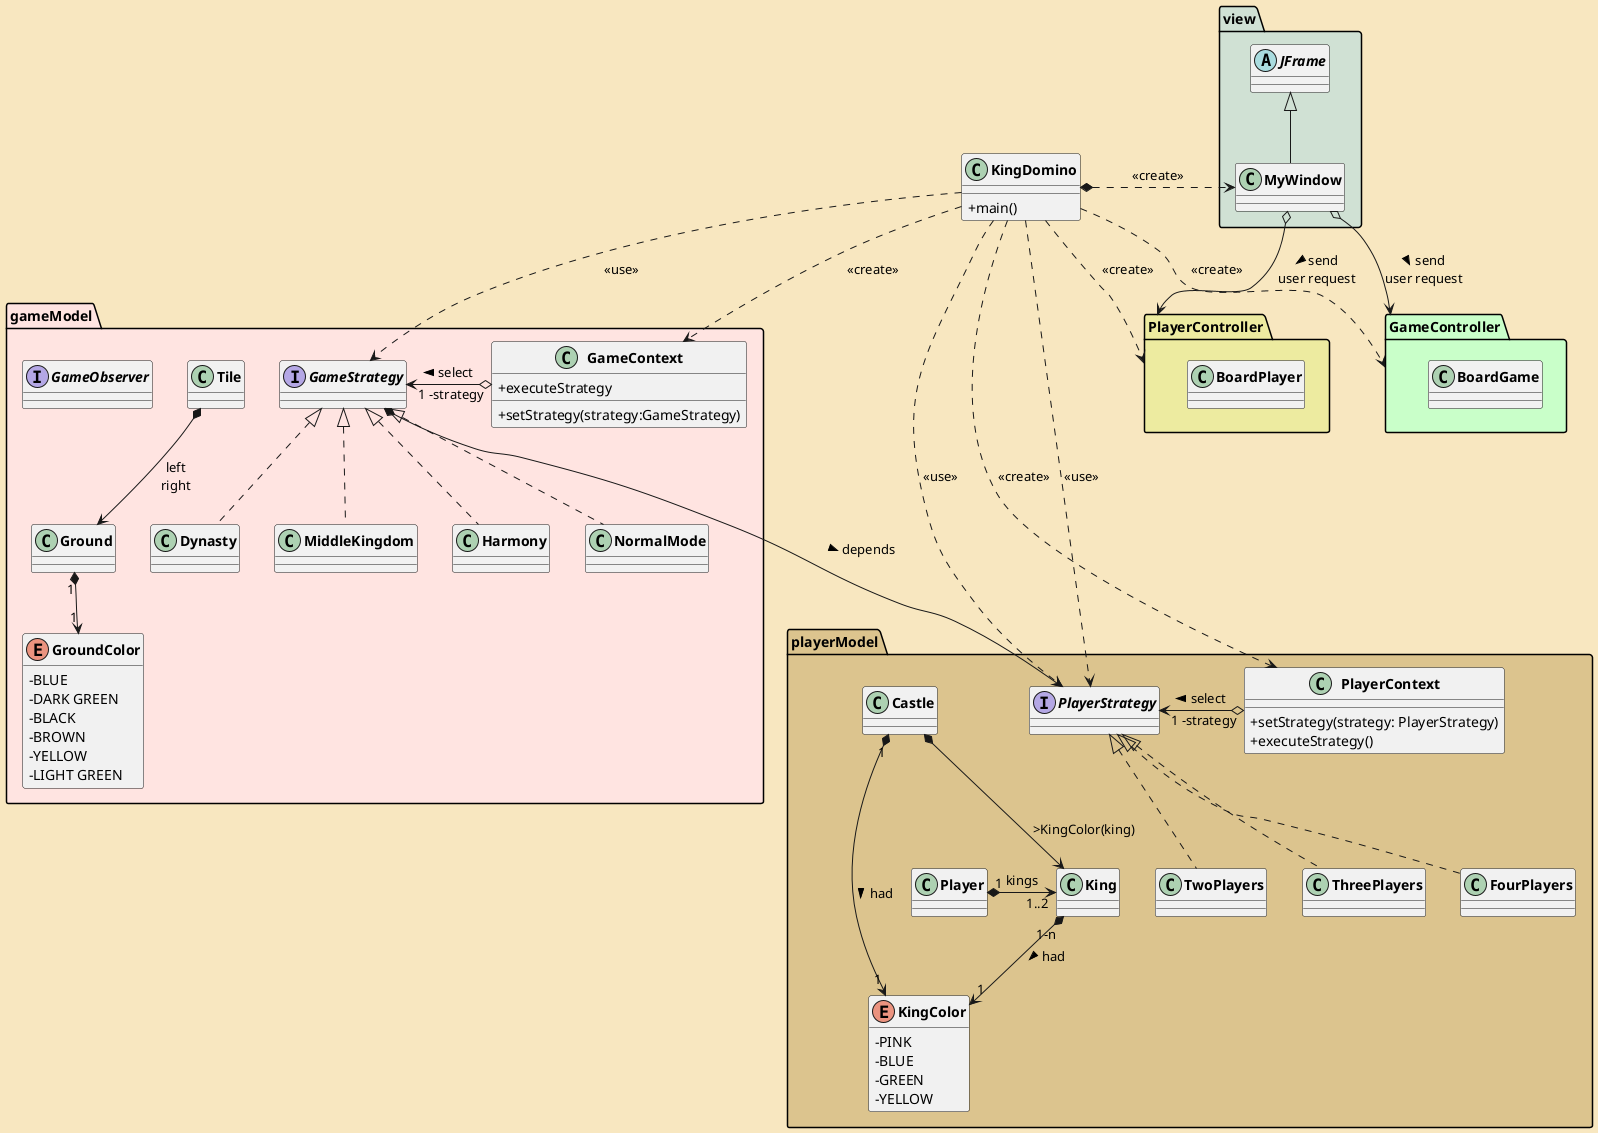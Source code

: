 @startuml
'skinparam style strictuml
skinparam classAttributeIconSize 0
skinparam classFontStyle Bold
hide enum methods
skinparam BackgroundColor Strategy

'class main qui va executer le jeu
class KingDomino{
+main()
}


'package VIEW
package view #D0E1D4{
    'application du jeu (design avec Swing)
    class MyWindow extends JFrame{

    }
    'JFRAME
    abstract class JFrame{
    }
}
'package CONTROLLER
package GameController #technology{
    ' plateau de jeu
    class BoardGame{

    }
}
'package PlayerController
package PlayerController #EDEBA0{
    'plateau du joueur
        class BoardPlayer{

        }
}
'package MODEL jeu
package gameModel #mistyrose{
    'tuiles numéroté
    class Tile{

    }
    'coté de la tuile (droite ou gauche)
    class Ground{

    }
    'couleur des cotés de la tuile
    enum GroundColor{
    -BLUE
    -DARK GREEN
    -BLACK
    -BROWN
    -YELLOW
    -LIGHT GREEN
    }
    'strategy permettant de pouvoir choisir le jeu qu'on veut
    interface GameStrategy{

    }
    'contexte du jeu
    class GameContext{
    +setStrategy(strategy:GameStrategy)
    +executeStrategy
    }
    class NormalMode implements GameStrategy{

    }
    'classe dynastie
    class Dynasty implements GameStrategy{

    }
    'class empire du milieu
    class MiddleKingdom implements GameStrategy{

    }

    'class harmonie
    class Harmony implements GameStrategy{

    }
    'interface observer qui va permettre de notifier les changements
    interface GameObserver{
'aussi le score final
    }
}
'package model joueur
package playerModel #DCC48E{
    'interface players
    interface PlayerStrategy{

    }
    'class contexte de la stratégie
    class PlayerContext{
    + setStrategy(strategy: PlayerStrategy)
    + executeStrategy()
    }
    class TwoPlayers implements PlayerStrategy{

    }

    class ThreePlayers implements PlayerStrategy{
    }

   class FourPlayers implements PlayerStrategy{

   }
    'joueur
    class Player{

    }

    'roi
    class King{

    }
    'class chateau
    class Castle{

    }

    'couleur du roi et du chateau
    enum KingColor{
    -PINK
    -BLUE
    -GREEN
    -YELLOW
    }
}

GameStrategy *--->PlayerStrategy : > depends
Ground "1"*-->"1"GroundColor
King"1-n"*-->"1" KingColor: > had
Castle"1"*-->"1"KingColor : > had
KingDomino..> PlayerController : <<create>>
KingDomino..> GameController : <<create>>
KingDomino.> PlayerStrategy : <<use>>
KingDomino..> GameStrategy : <<use>>
Player "1"*->"1..2"King : kings
KingDomino *.> MyWindow : <<create>>
Castle *--> King: >KingColor(king)
KingDomino ..>PlayerStrategy : <<use>>
KingDomino ..>PlayerContext : <<create>>
PlayerContext o-> PlayerStrategy :"1 -strategy" > select
KingDomino ..>GameContext : <<create>>
GameContext o-> GameStrategy :"1 -strategy" > select
Tile *-->Ground : "left\nright"
MyWindow o--> GameController : > send \nuser request
MyWindow o--> PlayerController : > send \nuser request

@enduml